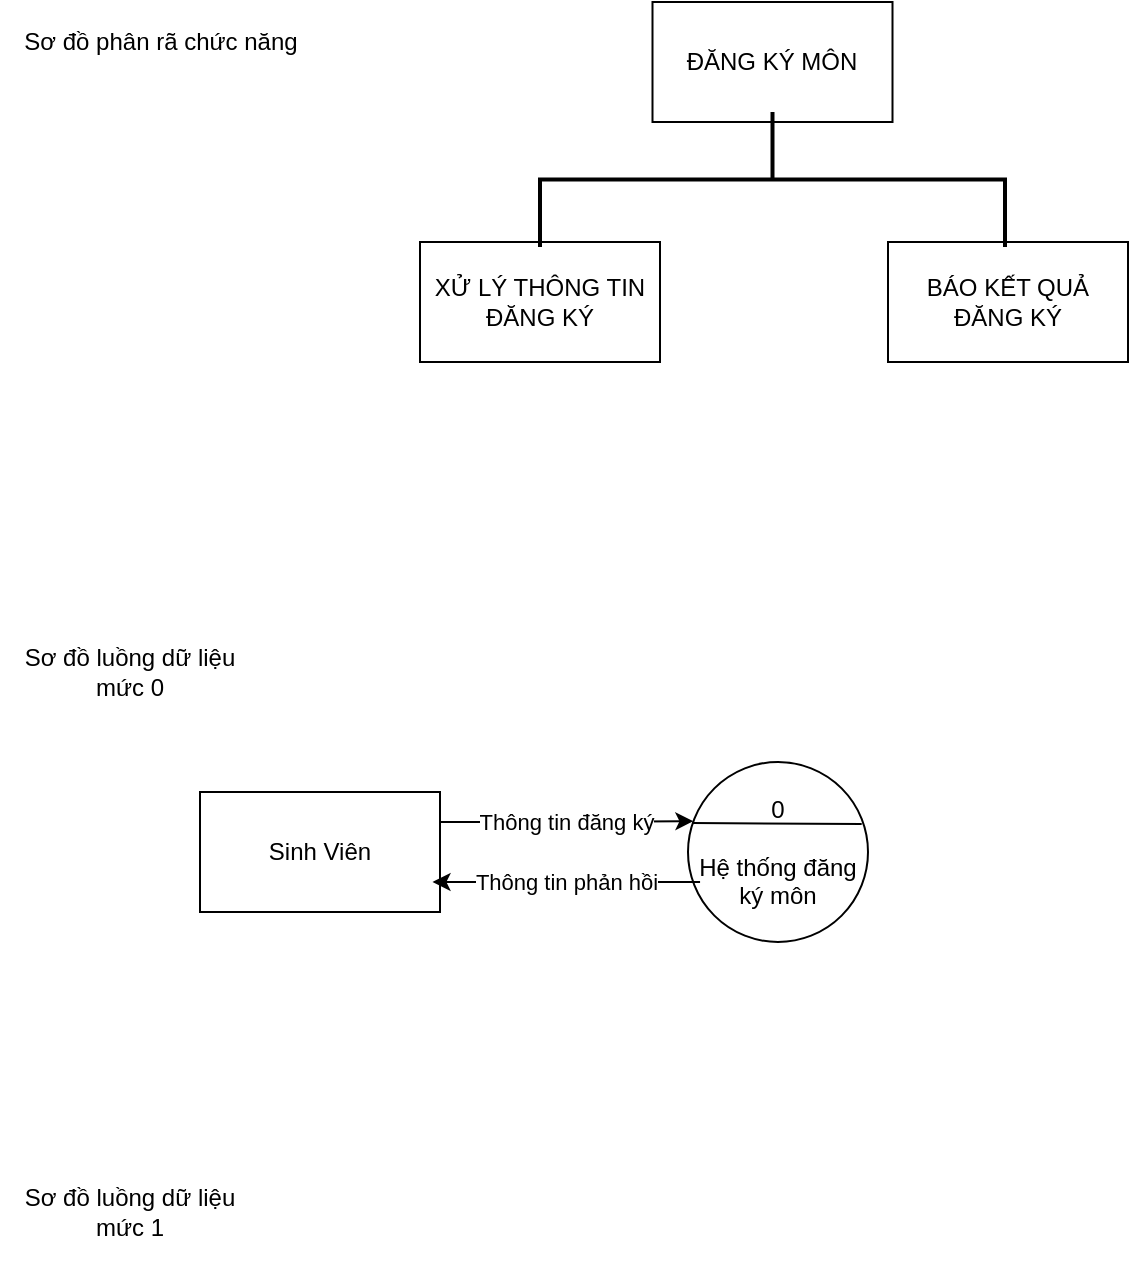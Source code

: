 <mxfile version="21.1.5" type="github">
  <diagram name="Trang-1" id="0eWGmRPubFiTM06uHW4e">
    <mxGraphModel dx="765" dy="386" grid="1" gridSize="10" guides="1" tooltips="1" connect="1" arrows="1" fold="1" page="1" pageScale="1" pageWidth="827" pageHeight="1169" math="0" shadow="0">
      <root>
        <mxCell id="0" />
        <mxCell id="1" parent="0" />
        <mxCell id="gCIWjXFXLwbGu3F1R4yV-1" value="ĐĂNG KÝ MÔN" style="rounded=0;whiteSpace=wrap;html=1;" vertex="1" parent="1">
          <mxGeometry x="356.25" y="40" width="120" height="60" as="geometry" />
        </mxCell>
        <mxCell id="gCIWjXFXLwbGu3F1R4yV-2" value="BÁO KẾT QUẢ ĐĂNG KÝ" style="rounded=0;whiteSpace=wrap;html=1;" vertex="1" parent="1">
          <mxGeometry x="474" y="160" width="120" height="60" as="geometry" />
        </mxCell>
        <mxCell id="gCIWjXFXLwbGu3F1R4yV-4" value="XỬ LÝ THÔNG TIN ĐĂNG KÝ" style="rounded=0;whiteSpace=wrap;html=1;" vertex="1" parent="1">
          <mxGeometry x="240" y="160" width="120" height="60" as="geometry" />
        </mxCell>
        <mxCell id="gCIWjXFXLwbGu3F1R4yV-7" value="" style="strokeWidth=2;html=1;shape=mxgraph.flowchart.annotation_2;align=left;labelPosition=right;pointerEvents=1;rotation=90;" vertex="1" parent="1">
          <mxGeometry x="382.5" y="12.5" width="67.5" height="232.5" as="geometry" />
        </mxCell>
        <mxCell id="gCIWjXFXLwbGu3F1R4yV-9" value="Sơ đồ phân rã chức năng" style="text;html=1;align=center;verticalAlign=middle;resizable=0;points=[];autosize=1;strokeColor=none;fillColor=none;" vertex="1" parent="1">
          <mxGeometry x="30" y="45" width="160" height="30" as="geometry" />
        </mxCell>
        <mxCell id="gCIWjXFXLwbGu3F1R4yV-10" value="Sơ đồ luồng dữ liệu mức 0" style="text;html=1;strokeColor=none;fillColor=none;align=center;verticalAlign=middle;whiteSpace=wrap;rounded=0;" vertex="1" parent="1">
          <mxGeometry x="40" y="350" width="110" height="50" as="geometry" />
        </mxCell>
        <mxCell id="gCIWjXFXLwbGu3F1R4yV-11" value="0&lt;br&gt;&lt;br&gt;Hệ thống đăng ký môn&lt;br&gt;" style="ellipse;whiteSpace=wrap;html=1;aspect=fixed;" vertex="1" parent="1">
          <mxGeometry x="374" y="420" width="90" height="90" as="geometry" />
        </mxCell>
        <mxCell id="gCIWjXFXLwbGu3F1R4yV-14" value="" style="endArrow=none;html=1;rounded=0;entryX=0.965;entryY=0.345;entryDx=0;entryDy=0;entryPerimeter=0;exitX=0.024;exitY=0.339;exitDx=0;exitDy=0;exitPerimeter=0;" edge="1" parent="1" source="gCIWjXFXLwbGu3F1R4yV-11" target="gCIWjXFXLwbGu3F1R4yV-11">
          <mxGeometry width="50" height="50" relative="1" as="geometry">
            <mxPoint x="374" y="450" as="sourcePoint" />
            <mxPoint x="424" y="400" as="targetPoint" />
          </mxGeometry>
        </mxCell>
        <mxCell id="gCIWjXFXLwbGu3F1R4yV-17" value="Thông tin đăng ký" style="edgeStyle=orthogonalEdgeStyle;rounded=0;orthogonalLoop=1;jettySize=auto;html=1;exitX=1;exitY=0.25;exitDx=0;exitDy=0;entryX=0.03;entryY=0.329;entryDx=0;entryDy=0;entryPerimeter=0;" edge="1" parent="1" source="gCIWjXFXLwbGu3F1R4yV-16" target="gCIWjXFXLwbGu3F1R4yV-11">
          <mxGeometry relative="1" as="geometry" />
        </mxCell>
        <mxCell id="gCIWjXFXLwbGu3F1R4yV-16" value="Sinh Viên" style="rounded=0;whiteSpace=wrap;html=1;" vertex="1" parent="1">
          <mxGeometry x="130" y="435" width="120" height="60" as="geometry" />
        </mxCell>
        <mxCell id="gCIWjXFXLwbGu3F1R4yV-18" value="Thông tin phản hồi" style="endArrow=classic;html=1;rounded=0;exitX=0.067;exitY=0.667;exitDx=0;exitDy=0;exitPerimeter=0;" edge="1" parent="1" source="gCIWjXFXLwbGu3F1R4yV-11">
          <mxGeometry width="50" height="50" relative="1" as="geometry">
            <mxPoint x="356.25" y="480" as="sourcePoint" />
            <mxPoint x="246.25" y="480" as="targetPoint" />
          </mxGeometry>
        </mxCell>
        <mxCell id="gCIWjXFXLwbGu3F1R4yV-19" value="Sơ đồ luồng dữ liệu mức 1" style="text;html=1;strokeColor=none;fillColor=none;align=center;verticalAlign=middle;whiteSpace=wrap;rounded=0;" vertex="1" parent="1">
          <mxGeometry x="40" y="620" width="110" height="50" as="geometry" />
        </mxCell>
      </root>
    </mxGraphModel>
  </diagram>
</mxfile>
